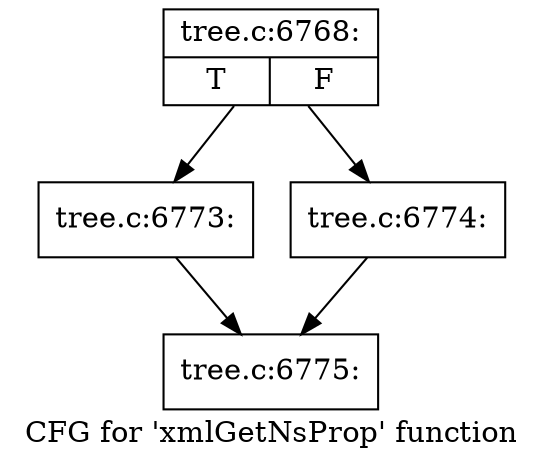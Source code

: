 digraph "CFG for 'xmlGetNsProp' function" {
	label="CFG for 'xmlGetNsProp' function";

	Node0x55ad0bd989d0 [shape=record,label="{tree.c:6768:|{<s0>T|<s1>F}}"];
	Node0x55ad0bd989d0 -> Node0x55ad0bd99e10;
	Node0x55ad0bd989d0 -> Node0x55ad0bd99e60;
	Node0x55ad0bd99e10 [shape=record,label="{tree.c:6773:}"];
	Node0x55ad0bd99e10 -> Node0x55ad0bd98b20;
	Node0x55ad0bd99e60 [shape=record,label="{tree.c:6774:}"];
	Node0x55ad0bd99e60 -> Node0x55ad0bd98b20;
	Node0x55ad0bd98b20 [shape=record,label="{tree.c:6775:}"];
}
